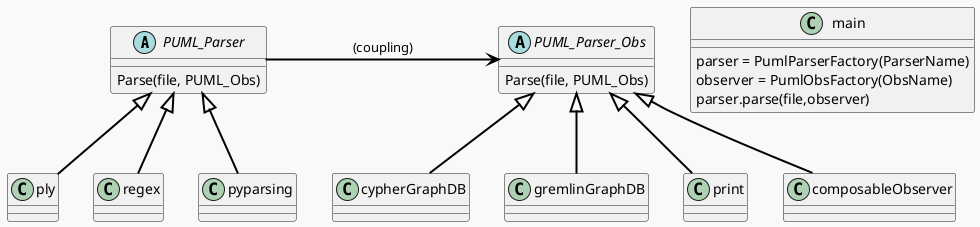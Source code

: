 @startuml DAG
skinparam packageStyle rectangle
skinparam shadowing false
skinparam backgroundColor #F9F9F9
skinparam packageBackgroundColor #DDDDDD
skinparam packageBorderColor #000000
skinparam arrowColor #000000
skinparam arrowThickness 2

abstract class PUML_Parser {
    Parse(file, PUML_Obs)
}
abstract class PUML_Parser_Obs {
    Parse(file, PUML_Obs)
}
class ply
class regex
class pyparsing
class cypherGraphDB
class gremlinGraphDB
class print 
class composableObserver
class main {
    parser = PumlParserFactory(ParserName) 
    observer = PumlObsFactory(ObsName)
    parser.parse(file,observer)
     
}

PUML_Parser <|-- ply   
PUML_Parser <|-- regex  
PUML_Parser <|-- pyparsing  

PUML_Parser_Obs <|-- cypherGraphDB
PUML_Parser_Obs <|-- gremlinGraphDB
PUML_Parser_Obs <|-- print
PUML_Parser_Obs <|-- composableObserver

PUML_Parser -> PUML_Parser_Obs : (coupling)
@enduml